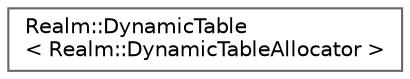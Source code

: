 digraph "Graphical Class Hierarchy"
{
 // LATEX_PDF_SIZE
  bgcolor="transparent";
  edge [fontname=Helvetica,fontsize=10,labelfontname=Helvetica,labelfontsize=10];
  node [fontname=Helvetica,fontsize=10,shape=box,height=0.2,width=0.4];
  rankdir="LR";
  Node0 [id="Node000000",label="Realm::DynamicTable\l\< Realm::DynamicTableAllocator \>",height=0.2,width=0.4,color="grey40", fillcolor="white", style="filled",URL="$classRealm_1_1DynamicTable.html",tooltip=" "];
}
